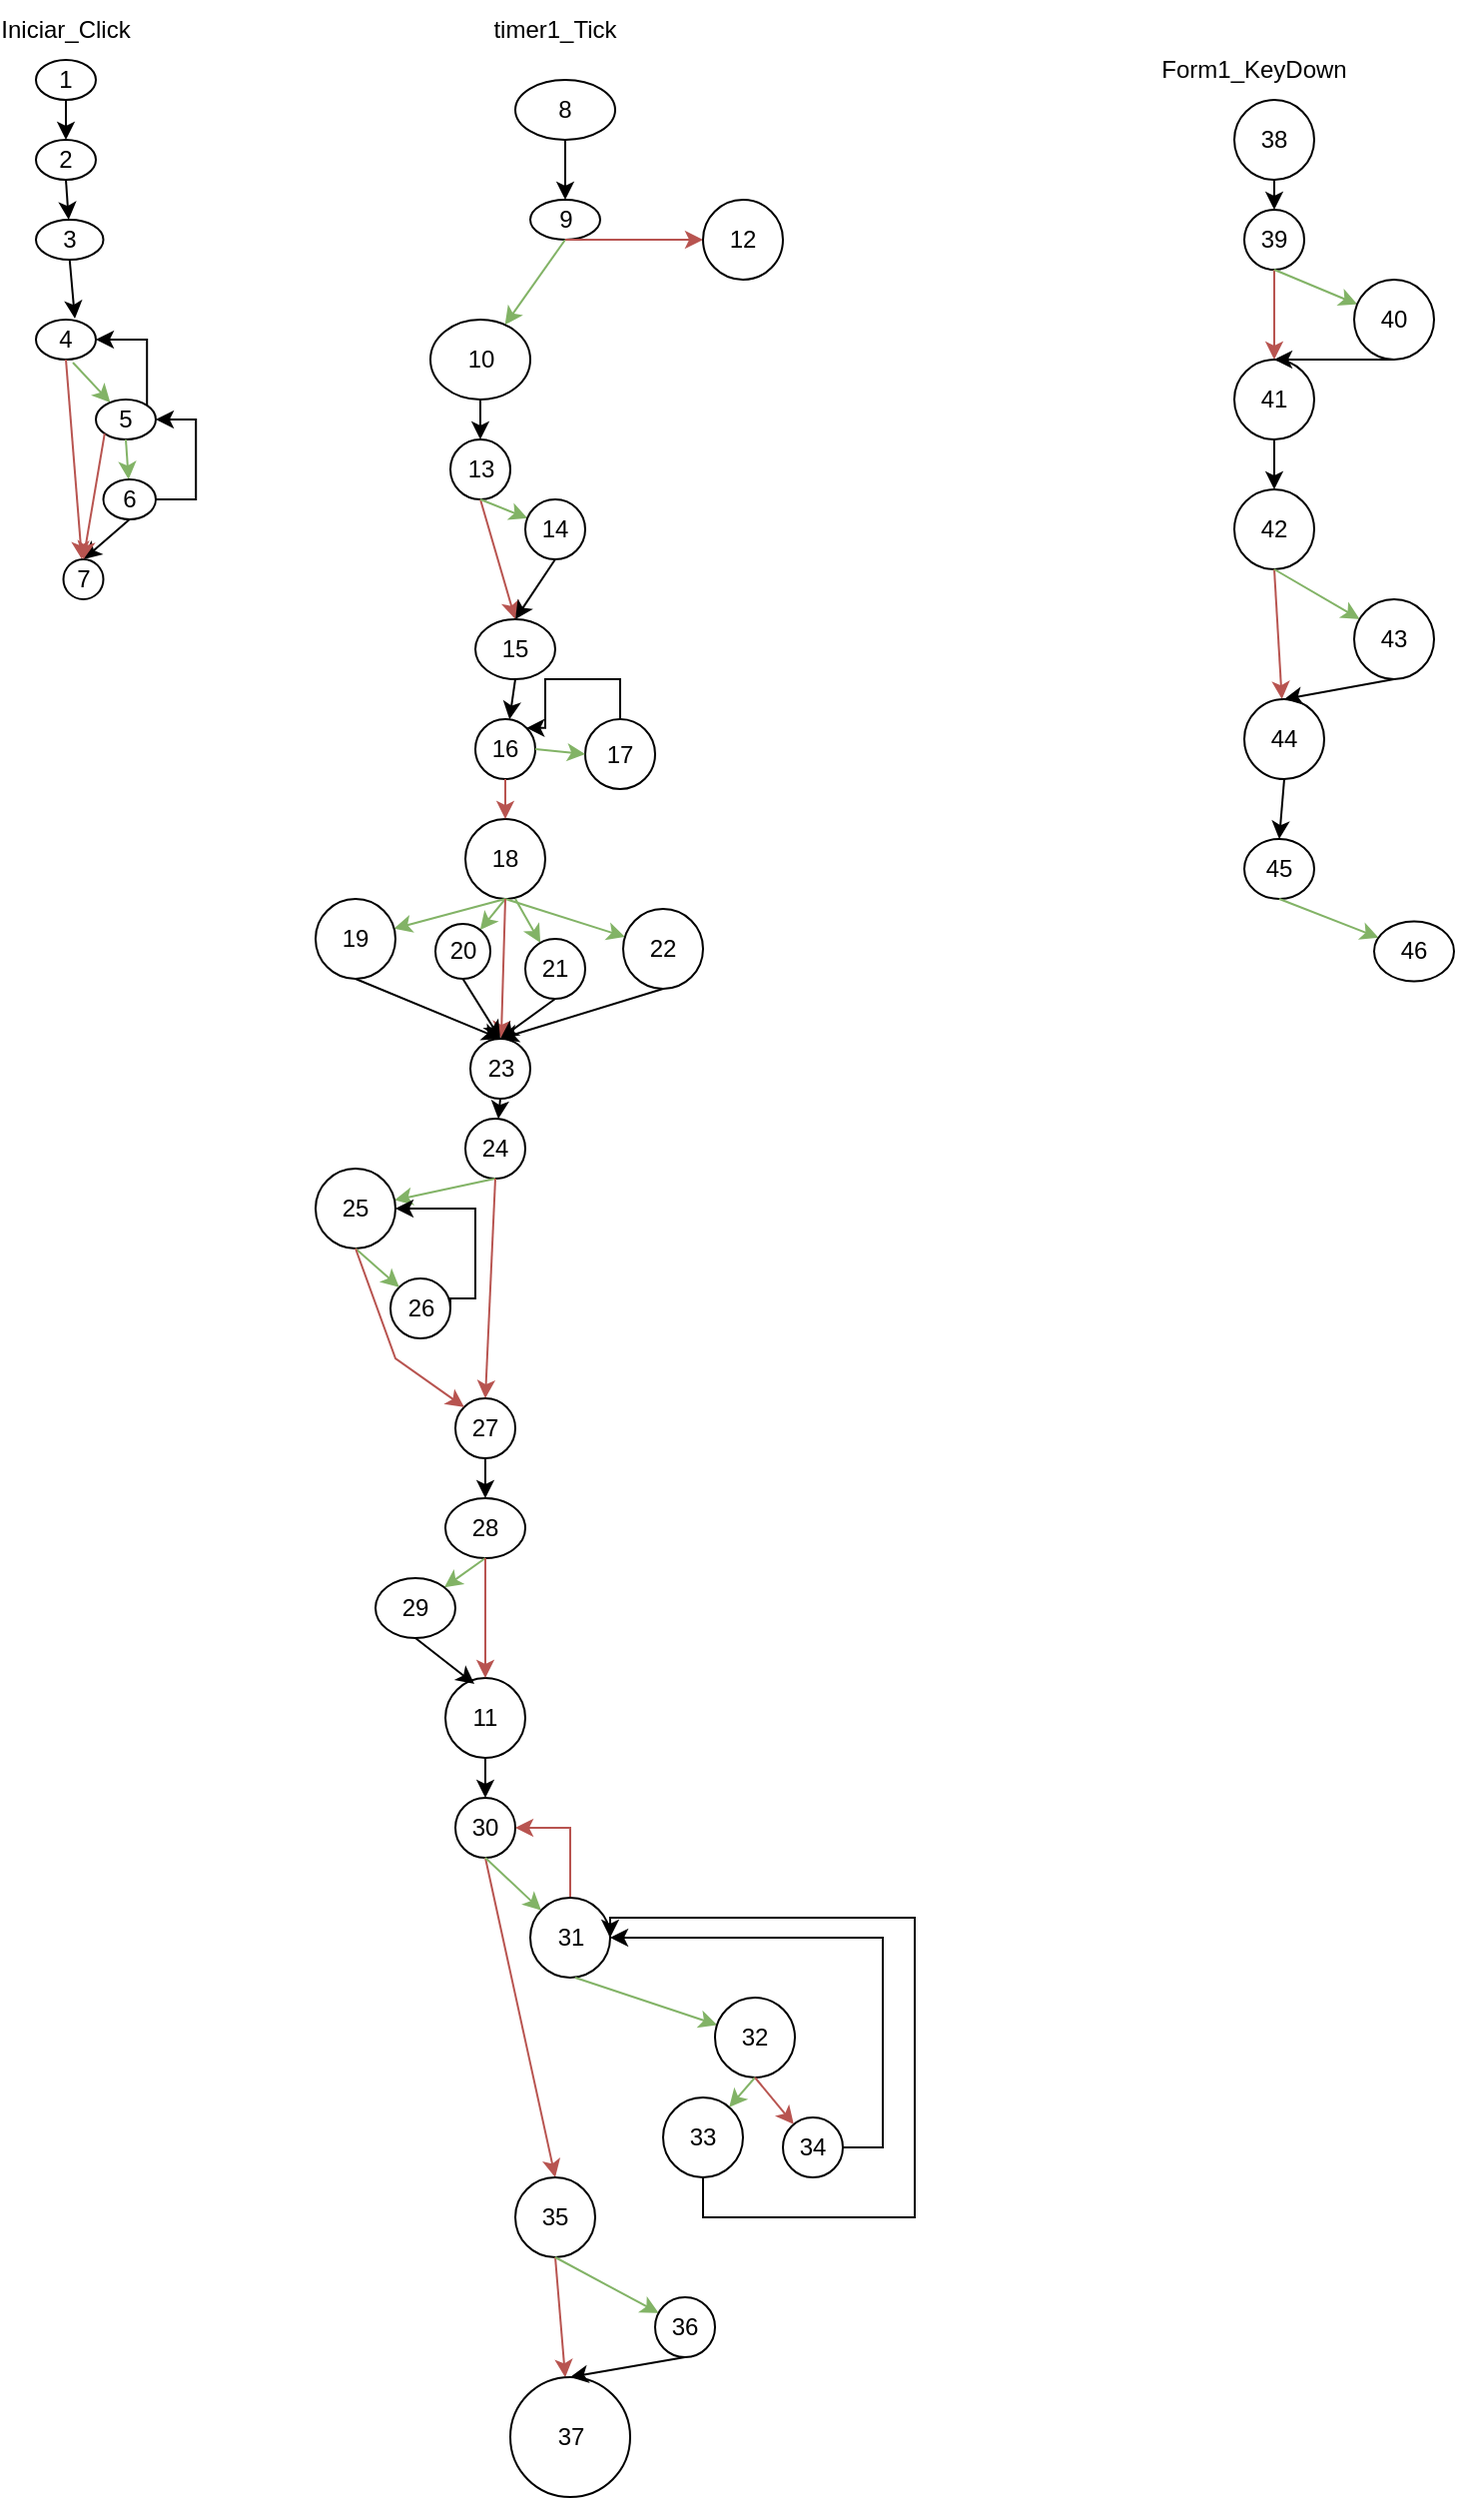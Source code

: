 <mxfile version="20.8.5" type="github">
  <diagram id="sOeS8DgzQ2jSGFCMxUWe" name="Página-1">
    <mxGraphModel dx="1387" dy="756" grid="1" gridSize="10" guides="1" tooltips="1" connect="1" arrows="1" fold="1" page="1" pageScale="1" pageWidth="827" pageHeight="1169" math="0" shadow="0">
      <root>
        <mxCell id="0" />
        <mxCell id="1" parent="0" />
        <mxCell id="T_DszcgmYU0aFU_YQR63-1" value="1" style="ellipse;whiteSpace=wrap;html=1;" vertex="1" parent="1">
          <mxGeometry x="60" y="30" width="30" height="20" as="geometry" />
        </mxCell>
        <mxCell id="T_DszcgmYU0aFU_YQR63-2" value="" style="endArrow=classic;html=1;rounded=0;exitX=0.5;exitY=1;exitDx=0;exitDy=0;" edge="1" parent="1" source="T_DszcgmYU0aFU_YQR63-1" target="T_DszcgmYU0aFU_YQR63-3">
          <mxGeometry width="50" height="50" relative="1" as="geometry">
            <mxPoint x="100" y="420" as="sourcePoint" />
            <mxPoint x="110" y="170" as="targetPoint" />
          </mxGeometry>
        </mxCell>
        <mxCell id="T_DszcgmYU0aFU_YQR63-3" value="2" style="ellipse;whiteSpace=wrap;html=1;" vertex="1" parent="1">
          <mxGeometry x="60" y="70" width="30" height="20" as="geometry" />
        </mxCell>
        <mxCell id="T_DszcgmYU0aFU_YQR63-4" value="" style="endArrow=classic;html=1;rounded=0;exitX=0.5;exitY=1;exitDx=0;exitDy=0;" edge="1" parent="1" source="T_DszcgmYU0aFU_YQR63-3" target="T_DszcgmYU0aFU_YQR63-5">
          <mxGeometry width="50" height="50" relative="1" as="geometry">
            <mxPoint x="100" y="420" as="sourcePoint" />
            <mxPoint x="110" y="260" as="targetPoint" />
          </mxGeometry>
        </mxCell>
        <mxCell id="T_DszcgmYU0aFU_YQR63-5" value="3" style="ellipse;whiteSpace=wrap;html=1;" vertex="1" parent="1">
          <mxGeometry x="60" y="110" width="33.75" height="20" as="geometry" />
        </mxCell>
        <mxCell id="T_DszcgmYU0aFU_YQR63-6" value="" style="endArrow=classic;html=1;rounded=0;exitX=0.5;exitY=1;exitDx=0;exitDy=0;entryX=0.65;entryY=-0.025;entryDx=0;entryDy=0;entryPerimeter=0;" edge="1" parent="1" source="T_DszcgmYU0aFU_YQR63-5" target="T_DszcgmYU0aFU_YQR63-9">
          <mxGeometry width="50" height="50" relative="1" as="geometry">
            <mxPoint x="100" y="420" as="sourcePoint" />
            <mxPoint x="85.166" y="260.09" as="targetPoint" />
          </mxGeometry>
        </mxCell>
        <mxCell id="T_DszcgmYU0aFU_YQR63-9" value="4" style="ellipse;whiteSpace=wrap;html=1;" vertex="1" parent="1">
          <mxGeometry x="60" y="160" width="30" height="20" as="geometry" />
        </mxCell>
        <mxCell id="T_DszcgmYU0aFU_YQR63-10" value="" style="endArrow=classic;html=1;rounded=0;exitX=0.5;exitY=1;exitDx=0;exitDy=0;fillColor=#f8cecc;strokeColor=#b85450;" edge="1" parent="1" source="T_DszcgmYU0aFU_YQR63-9" target="T_DszcgmYU0aFU_YQR63-17">
          <mxGeometry width="50" height="50" relative="1" as="geometry">
            <mxPoint x="100" y="310" as="sourcePoint" />
            <mxPoint x="60" y="350" as="targetPoint" />
          </mxGeometry>
        </mxCell>
        <mxCell id="T_DszcgmYU0aFU_YQR63-11" value="" style="endArrow=classic;html=1;rounded=0;exitX=0.617;exitY=1.075;exitDx=0;exitDy=0;exitPerimeter=0;fillColor=#d5e8d4;strokeColor=#82b366;" edge="1" parent="1" source="T_DszcgmYU0aFU_YQR63-9" target="T_DszcgmYU0aFU_YQR63-12">
          <mxGeometry width="50" height="50" relative="1" as="geometry">
            <mxPoint x="100" y="310" as="sourcePoint" />
            <mxPoint x="110" y="270" as="targetPoint" />
          </mxGeometry>
        </mxCell>
        <mxCell id="T_DszcgmYU0aFU_YQR63-14" style="edgeStyle=orthogonalEdgeStyle;rounded=0;orthogonalLoop=1;jettySize=auto;html=1;exitX=1;exitY=0;exitDx=0;exitDy=0;entryX=1;entryY=0.5;entryDx=0;entryDy=0;" edge="1" parent="1" source="T_DszcgmYU0aFU_YQR63-12" target="T_DszcgmYU0aFU_YQR63-9">
          <mxGeometry relative="1" as="geometry" />
        </mxCell>
        <mxCell id="T_DszcgmYU0aFU_YQR63-12" value="5" style="ellipse;whiteSpace=wrap;html=1;" vertex="1" parent="1">
          <mxGeometry x="90" y="200" width="30" height="20" as="geometry" />
        </mxCell>
        <mxCell id="T_DszcgmYU0aFU_YQR63-15" value="" style="endArrow=classic;html=1;rounded=0;exitX=0.5;exitY=1;exitDx=0;exitDy=0;fillColor=#d5e8d4;strokeColor=#82b366;" edge="1" parent="1" source="T_DszcgmYU0aFU_YQR63-12" target="T_DszcgmYU0aFU_YQR63-16">
          <mxGeometry width="50" height="50" relative="1" as="geometry">
            <mxPoint x="100" y="310" as="sourcePoint" />
            <mxPoint x="115" y="320" as="targetPoint" />
          </mxGeometry>
        </mxCell>
        <mxCell id="T_DszcgmYU0aFU_YQR63-19" style="edgeStyle=orthogonalEdgeStyle;rounded=0;orthogonalLoop=1;jettySize=auto;html=1;exitX=1;exitY=0.5;exitDx=0;exitDy=0;entryX=1;entryY=0.5;entryDx=0;entryDy=0;" edge="1" parent="1" source="T_DszcgmYU0aFU_YQR63-16" target="T_DszcgmYU0aFU_YQR63-12">
          <mxGeometry relative="1" as="geometry" />
        </mxCell>
        <mxCell id="T_DszcgmYU0aFU_YQR63-16" value="6" style="ellipse;whiteSpace=wrap;html=1;" vertex="1" parent="1">
          <mxGeometry x="93.75" y="240" width="26.25" height="20" as="geometry" />
        </mxCell>
        <mxCell id="T_DszcgmYU0aFU_YQR63-17" value="7" style="ellipse;whiteSpace=wrap;html=1;" vertex="1" parent="1">
          <mxGeometry x="73.75" y="280" width="20" height="20" as="geometry" />
        </mxCell>
        <mxCell id="T_DszcgmYU0aFU_YQR63-18" value="" style="endArrow=classic;html=1;rounded=0;exitX=0.5;exitY=1;exitDx=0;exitDy=0;entryX=0.5;entryY=0;entryDx=0;entryDy=0;" edge="1" parent="1" source="T_DszcgmYU0aFU_YQR63-16" target="T_DszcgmYU0aFU_YQR63-17">
          <mxGeometry width="50" height="50" relative="1" as="geometry">
            <mxPoint x="100" y="310" as="sourcePoint" />
            <mxPoint x="150" y="260" as="targetPoint" />
          </mxGeometry>
        </mxCell>
        <mxCell id="T_DszcgmYU0aFU_YQR63-20" value="" style="endArrow=classic;html=1;rounded=0;exitX=0;exitY=1;exitDx=0;exitDy=0;entryX=0.5;entryY=0;entryDx=0;entryDy=0;fillColor=#f8cecc;strokeColor=#b85450;" edge="1" parent="1" source="T_DszcgmYU0aFU_YQR63-12" target="T_DszcgmYU0aFU_YQR63-17">
          <mxGeometry width="50" height="50" relative="1" as="geometry">
            <mxPoint x="100" y="310" as="sourcePoint" />
            <mxPoint x="150" y="260" as="targetPoint" />
          </mxGeometry>
        </mxCell>
        <mxCell id="T_DszcgmYU0aFU_YQR63-21" value="8" style="ellipse;whiteSpace=wrap;html=1;" vertex="1" parent="1">
          <mxGeometry x="300" y="40" width="50" height="30" as="geometry" />
        </mxCell>
        <mxCell id="T_DszcgmYU0aFU_YQR63-23" value="" style="endArrow=classic;html=1;rounded=0;exitX=0.5;exitY=1;exitDx=0;exitDy=0;" edge="1" parent="1" source="T_DszcgmYU0aFU_YQR63-21" target="T_DszcgmYU0aFU_YQR63-24">
          <mxGeometry width="50" height="50" relative="1" as="geometry">
            <mxPoint x="390" y="300" as="sourcePoint" />
            <mxPoint x="325" y="120" as="targetPoint" />
          </mxGeometry>
        </mxCell>
        <mxCell id="T_DszcgmYU0aFU_YQR63-24" value="9" style="ellipse;whiteSpace=wrap;html=1;" vertex="1" parent="1">
          <mxGeometry x="307.5" y="100" width="35" height="20" as="geometry" />
        </mxCell>
        <mxCell id="T_DszcgmYU0aFU_YQR63-25" value="" style="endArrow=classic;html=1;rounded=0;exitX=0.5;exitY=1;exitDx=0;exitDy=0;fillColor=#d5e8d4;strokeColor=#82b366;" edge="1" parent="1" source="T_DszcgmYU0aFU_YQR63-24" target="T_DszcgmYU0aFU_YQR63-26">
          <mxGeometry width="50" height="50" relative="1" as="geometry">
            <mxPoint x="390" y="300" as="sourcePoint" />
            <mxPoint x="290" y="140" as="targetPoint" />
          </mxGeometry>
        </mxCell>
        <mxCell id="T_DszcgmYU0aFU_YQR63-26" value="10" style="ellipse;whiteSpace=wrap;html=1;" vertex="1" parent="1">
          <mxGeometry x="257.5" y="160" width="50" height="40" as="geometry" />
        </mxCell>
        <mxCell id="T_DszcgmYU0aFU_YQR63-28" value="" style="endArrow=classic;html=1;rounded=0;exitX=0.5;exitY=1;exitDx=0;exitDy=0;fillColor=#f8cecc;strokeColor=#b85450;" edge="1" parent="1" source="T_DszcgmYU0aFU_YQR63-24" target="T_DszcgmYU0aFU_YQR63-29">
          <mxGeometry width="50" height="50" relative="1" as="geometry">
            <mxPoint x="320" y="120" as="sourcePoint" />
            <mxPoint x="350" y="150" as="targetPoint" />
          </mxGeometry>
        </mxCell>
        <mxCell id="T_DszcgmYU0aFU_YQR63-29" value="12" style="ellipse;whiteSpace=wrap;html=1;" vertex="1" parent="1">
          <mxGeometry x="394" y="100" width="40" height="40" as="geometry" />
        </mxCell>
        <mxCell id="T_DszcgmYU0aFU_YQR63-31" value="11" style="ellipse;whiteSpace=wrap;html=1;" vertex="1" parent="1">
          <mxGeometry x="265" y="840" width="40" height="40" as="geometry" />
        </mxCell>
        <mxCell id="T_DszcgmYU0aFU_YQR63-32" value="Iniciar_Click" style="text;html=1;strokeColor=none;fillColor=none;align=center;verticalAlign=middle;whiteSpace=wrap;rounded=0;" vertex="1" parent="1">
          <mxGeometry x="45" width="60" height="30" as="geometry" />
        </mxCell>
        <mxCell id="T_DszcgmYU0aFU_YQR63-33" value="timer1_Tick" style="text;html=1;strokeColor=none;fillColor=none;align=center;verticalAlign=middle;whiteSpace=wrap;rounded=0;" vertex="1" parent="1">
          <mxGeometry x="290" width="60" height="30" as="geometry" />
        </mxCell>
        <mxCell id="T_DszcgmYU0aFU_YQR63-34" value="Form1_KeyDown" style="text;html=1;strokeColor=none;fillColor=none;align=center;verticalAlign=middle;whiteSpace=wrap;rounded=0;" vertex="1" parent="1">
          <mxGeometry x="640" y="20" width="60" height="30" as="geometry" />
        </mxCell>
        <mxCell id="T_DszcgmYU0aFU_YQR63-35" value="" style="endArrow=classic;html=1;rounded=0;exitX=0.5;exitY=1;exitDx=0;exitDy=0;" edge="1" parent="1" source="T_DszcgmYU0aFU_YQR63-26" target="T_DszcgmYU0aFU_YQR63-36">
          <mxGeometry width="50" height="50" relative="1" as="geometry">
            <mxPoint x="390" y="300" as="sourcePoint" />
            <mxPoint x="283" y="240" as="targetPoint" />
          </mxGeometry>
        </mxCell>
        <mxCell id="T_DszcgmYU0aFU_YQR63-36" value="13" style="ellipse;whiteSpace=wrap;html=1;aspect=fixed;" vertex="1" parent="1">
          <mxGeometry x="267.5" y="220" width="30" height="30" as="geometry" />
        </mxCell>
        <mxCell id="T_DszcgmYU0aFU_YQR63-37" value="" style="endArrow=classic;html=1;rounded=0;exitX=0.5;exitY=1;exitDx=0;exitDy=0;entryX=0.5;entryY=0;entryDx=0;entryDy=0;fillColor=#f8cecc;strokeColor=#b85450;" edge="1" parent="1" source="T_DszcgmYU0aFU_YQR63-36" target="T_DszcgmYU0aFU_YQR63-40">
          <mxGeometry width="50" height="50" relative="1" as="geometry">
            <mxPoint x="390" y="300" as="sourcePoint" />
            <mxPoint x="283" y="300" as="targetPoint" />
          </mxGeometry>
        </mxCell>
        <mxCell id="T_DszcgmYU0aFU_YQR63-38" value="" style="endArrow=classic;html=1;rounded=0;exitX=0.5;exitY=1;exitDx=0;exitDy=0;fillColor=#d5e8d4;strokeColor=#82b366;" edge="1" parent="1" source="T_DszcgmYU0aFU_YQR63-36" target="T_DszcgmYU0aFU_YQR63-39">
          <mxGeometry width="50" height="50" relative="1" as="geometry">
            <mxPoint x="390" y="300" as="sourcePoint" />
            <mxPoint x="320" y="270" as="targetPoint" />
          </mxGeometry>
        </mxCell>
        <mxCell id="T_DszcgmYU0aFU_YQR63-39" value="14" style="ellipse;whiteSpace=wrap;html=1;aspect=fixed;" vertex="1" parent="1">
          <mxGeometry x="305" y="250" width="30" height="30" as="geometry" />
        </mxCell>
        <mxCell id="T_DszcgmYU0aFU_YQR63-40" value="15&lt;br&gt;" style="ellipse;whiteSpace=wrap;html=1;" vertex="1" parent="1">
          <mxGeometry x="280" y="310" width="40" height="30" as="geometry" />
        </mxCell>
        <mxCell id="T_DszcgmYU0aFU_YQR63-41" value="" style="endArrow=classic;html=1;rounded=0;exitX=0.5;exitY=1;exitDx=0;exitDy=0;entryX=0.5;entryY=0;entryDx=0;entryDy=0;" edge="1" parent="1" source="T_DszcgmYU0aFU_YQR63-39" target="T_DszcgmYU0aFU_YQR63-40">
          <mxGeometry width="50" height="50" relative="1" as="geometry">
            <mxPoint x="390" y="290" as="sourcePoint" />
            <mxPoint x="440" y="240" as="targetPoint" />
          </mxGeometry>
        </mxCell>
        <mxCell id="T_DszcgmYU0aFU_YQR63-42" value="" style="endArrow=classic;html=1;rounded=0;exitX=0.5;exitY=1;exitDx=0;exitDy=0;" edge="1" parent="1" source="T_DszcgmYU0aFU_YQR63-40" target="T_DszcgmYU0aFU_YQR63-43">
          <mxGeometry width="50" height="50" relative="1" as="geometry">
            <mxPoint x="390" y="290" as="sourcePoint" />
            <mxPoint x="300" y="360" as="targetPoint" />
          </mxGeometry>
        </mxCell>
        <mxCell id="T_DszcgmYU0aFU_YQR63-43" value="16" style="ellipse;whiteSpace=wrap;html=1;aspect=fixed;" vertex="1" parent="1">
          <mxGeometry x="280" y="360" width="30" height="30" as="geometry" />
        </mxCell>
        <mxCell id="T_DszcgmYU0aFU_YQR63-46" style="edgeStyle=orthogonalEdgeStyle;rounded=0;orthogonalLoop=1;jettySize=auto;html=1;exitX=0.5;exitY=0;exitDx=0;exitDy=0;entryX=1;entryY=0;entryDx=0;entryDy=0;" edge="1" parent="1" source="T_DszcgmYU0aFU_YQR63-44" target="T_DszcgmYU0aFU_YQR63-43">
          <mxGeometry relative="1" as="geometry" />
        </mxCell>
        <mxCell id="T_DszcgmYU0aFU_YQR63-44" value="17&lt;br&gt;" style="ellipse;whiteSpace=wrap;html=1;aspect=fixed;" vertex="1" parent="1">
          <mxGeometry x="335" y="360" width="35" height="35" as="geometry" />
        </mxCell>
        <mxCell id="T_DszcgmYU0aFU_YQR63-45" value="" style="endArrow=classic;html=1;rounded=0;exitX=1;exitY=0.5;exitDx=0;exitDy=0;entryX=0;entryY=0.5;entryDx=0;entryDy=0;fillColor=#d5e8d4;strokeColor=#82b366;" edge="1" parent="1" source="T_DszcgmYU0aFU_YQR63-43" target="T_DszcgmYU0aFU_YQR63-44">
          <mxGeometry width="50" height="50" relative="1" as="geometry">
            <mxPoint x="390" y="280" as="sourcePoint" />
            <mxPoint x="440" y="230" as="targetPoint" />
          </mxGeometry>
        </mxCell>
        <mxCell id="T_DszcgmYU0aFU_YQR63-47" value="18&lt;br&gt;" style="ellipse;whiteSpace=wrap;html=1;aspect=fixed;" vertex="1" parent="1">
          <mxGeometry x="275" y="410" width="40" height="40" as="geometry" />
        </mxCell>
        <mxCell id="T_DszcgmYU0aFU_YQR63-48" value="" style="endArrow=classic;html=1;rounded=0;exitX=0.5;exitY=1;exitDx=0;exitDy=0;entryX=0.5;entryY=0;entryDx=0;entryDy=0;fillColor=#f8cecc;strokeColor=#b85450;" edge="1" parent="1" source="T_DszcgmYU0aFU_YQR63-43" target="T_DszcgmYU0aFU_YQR63-47">
          <mxGeometry width="50" height="50" relative="1" as="geometry">
            <mxPoint x="390" y="280" as="sourcePoint" />
            <mxPoint x="440" y="230" as="targetPoint" />
          </mxGeometry>
        </mxCell>
        <mxCell id="T_DszcgmYU0aFU_YQR63-49" value="" style="endArrow=classic;html=1;rounded=0;exitX=0.5;exitY=1;exitDx=0;exitDy=0;fillColor=#d5e8d4;strokeColor=#82b366;" edge="1" parent="1" source="T_DszcgmYU0aFU_YQR63-47" target="T_DszcgmYU0aFU_YQR63-50">
          <mxGeometry width="50" height="50" relative="1" as="geometry">
            <mxPoint x="390" y="390" as="sourcePoint" />
            <mxPoint x="240" y="470" as="targetPoint" />
          </mxGeometry>
        </mxCell>
        <mxCell id="T_DszcgmYU0aFU_YQR63-50" value="19" style="ellipse;whiteSpace=wrap;html=1;aspect=fixed;" vertex="1" parent="1">
          <mxGeometry x="200" y="450" width="40" height="40" as="geometry" />
        </mxCell>
        <mxCell id="T_DszcgmYU0aFU_YQR63-51" value="" style="endArrow=classic;html=1;rounded=0;exitX=0.5;exitY=1;exitDx=0;exitDy=0;fillColor=#d5e8d4;strokeColor=#82b366;" edge="1" parent="1" source="T_DszcgmYU0aFU_YQR63-47" target="T_DszcgmYU0aFU_YQR63-52">
          <mxGeometry width="50" height="50" relative="1" as="geometry">
            <mxPoint x="390" y="390" as="sourcePoint" />
            <mxPoint x="290" y="470" as="targetPoint" />
          </mxGeometry>
        </mxCell>
        <mxCell id="T_DszcgmYU0aFU_YQR63-52" value="20" style="ellipse;whiteSpace=wrap;html=1;aspect=fixed;" vertex="1" parent="1">
          <mxGeometry x="260" y="462.5" width="27.5" height="27.5" as="geometry" />
        </mxCell>
        <mxCell id="T_DszcgmYU0aFU_YQR63-53" value="" style="endArrow=classic;html=1;rounded=0;fillColor=#d5e8d4;strokeColor=#82b366;" edge="1" parent="1" target="T_DszcgmYU0aFU_YQR63-54">
          <mxGeometry width="50" height="50" relative="1" as="geometry">
            <mxPoint x="300" y="450" as="sourcePoint" />
            <mxPoint x="340" y="470" as="targetPoint" />
          </mxGeometry>
        </mxCell>
        <mxCell id="T_DszcgmYU0aFU_YQR63-54" value="21" style="ellipse;whiteSpace=wrap;html=1;aspect=fixed;" vertex="1" parent="1">
          <mxGeometry x="305" y="470" width="30" height="30" as="geometry" />
        </mxCell>
        <mxCell id="T_DszcgmYU0aFU_YQR63-55" value="" style="endArrow=classic;html=1;rounded=0;exitX=0.5;exitY=1;exitDx=0;exitDy=0;fillColor=#d5e8d4;strokeColor=#82b366;" edge="1" parent="1" source="T_DszcgmYU0aFU_YQR63-47" target="T_DszcgmYU0aFU_YQR63-56">
          <mxGeometry width="50" height="50" relative="1" as="geometry">
            <mxPoint x="390" y="390" as="sourcePoint" />
            <mxPoint x="390" y="460" as="targetPoint" />
          </mxGeometry>
        </mxCell>
        <mxCell id="T_DszcgmYU0aFU_YQR63-56" value="22" style="ellipse;whiteSpace=wrap;html=1;aspect=fixed;" vertex="1" parent="1">
          <mxGeometry x="354" y="455" width="40" height="40" as="geometry" />
        </mxCell>
        <mxCell id="T_DszcgmYU0aFU_YQR63-57" value="" style="endArrow=classic;html=1;rounded=0;exitX=0.5;exitY=1;exitDx=0;exitDy=0;fillColor=#f8cecc;strokeColor=#b85450;" edge="1" parent="1" source="T_DszcgmYU0aFU_YQR63-47" target="T_DszcgmYU0aFU_YQR63-58">
          <mxGeometry width="50" height="50" relative="1" as="geometry">
            <mxPoint x="390" y="390" as="sourcePoint" />
            <mxPoint x="295" y="540" as="targetPoint" />
          </mxGeometry>
        </mxCell>
        <mxCell id="T_DszcgmYU0aFU_YQR63-58" value="23" style="ellipse;whiteSpace=wrap;html=1;aspect=fixed;" vertex="1" parent="1">
          <mxGeometry x="277.5" y="520" width="30" height="30" as="geometry" />
        </mxCell>
        <mxCell id="T_DszcgmYU0aFU_YQR63-59" value="" style="endArrow=classic;html=1;rounded=0;exitX=0.5;exitY=1;exitDx=0;exitDy=0;entryX=0.5;entryY=0;entryDx=0;entryDy=0;" edge="1" parent="1" source="T_DszcgmYU0aFU_YQR63-50" target="T_DszcgmYU0aFU_YQR63-58">
          <mxGeometry width="50" height="50" relative="1" as="geometry">
            <mxPoint x="390" y="390" as="sourcePoint" />
            <mxPoint x="440" y="340" as="targetPoint" />
          </mxGeometry>
        </mxCell>
        <mxCell id="T_DszcgmYU0aFU_YQR63-60" value="" style="endArrow=classic;html=1;rounded=0;exitX=0.5;exitY=1;exitDx=0;exitDy=0;entryX=0.5;entryY=0;entryDx=0;entryDy=0;" edge="1" parent="1" source="T_DszcgmYU0aFU_YQR63-52" target="T_DszcgmYU0aFU_YQR63-58">
          <mxGeometry width="50" height="50" relative="1" as="geometry">
            <mxPoint x="390" y="390" as="sourcePoint" />
            <mxPoint x="440" y="340" as="targetPoint" />
          </mxGeometry>
        </mxCell>
        <mxCell id="T_DszcgmYU0aFU_YQR63-61" value="" style="endArrow=classic;html=1;rounded=0;exitX=0.5;exitY=1;exitDx=0;exitDy=0;entryX=0.5;entryY=0;entryDx=0;entryDy=0;" edge="1" parent="1" source="T_DszcgmYU0aFU_YQR63-54" target="T_DszcgmYU0aFU_YQR63-58">
          <mxGeometry width="50" height="50" relative="1" as="geometry">
            <mxPoint x="390" y="390" as="sourcePoint" />
            <mxPoint x="440" y="340" as="targetPoint" />
          </mxGeometry>
        </mxCell>
        <mxCell id="T_DszcgmYU0aFU_YQR63-62" value="" style="endArrow=classic;html=1;rounded=0;exitX=0.5;exitY=1;exitDx=0;exitDy=0;entryX=0.5;entryY=0;entryDx=0;entryDy=0;" edge="1" parent="1" source="T_DszcgmYU0aFU_YQR63-56" target="T_DszcgmYU0aFU_YQR63-58">
          <mxGeometry width="50" height="50" relative="1" as="geometry">
            <mxPoint x="390" y="390" as="sourcePoint" />
            <mxPoint x="440" y="340" as="targetPoint" />
          </mxGeometry>
        </mxCell>
        <mxCell id="T_DszcgmYU0aFU_YQR63-63" value="" style="endArrow=classic;html=1;rounded=0;exitX=0.5;exitY=1;exitDx=0;exitDy=0;" edge="1" parent="1" source="T_DszcgmYU0aFU_YQR63-58" target="T_DszcgmYU0aFU_YQR63-64">
          <mxGeometry width="50" height="50" relative="1" as="geometry">
            <mxPoint x="390" y="390" as="sourcePoint" />
            <mxPoint x="293" y="570" as="targetPoint" />
          </mxGeometry>
        </mxCell>
        <mxCell id="T_DszcgmYU0aFU_YQR63-64" value="24" style="ellipse;whiteSpace=wrap;html=1;aspect=fixed;" vertex="1" parent="1">
          <mxGeometry x="275" y="560" width="30" height="30" as="geometry" />
        </mxCell>
        <mxCell id="T_DszcgmYU0aFU_YQR63-65" value="" style="endArrow=classic;html=1;rounded=0;exitX=0.5;exitY=1;exitDx=0;exitDy=0;fillColor=#d5e8d4;strokeColor=#82b366;" edge="1" parent="1" source="T_DszcgmYU0aFU_YQR63-64" target="T_DszcgmYU0aFU_YQR63-67">
          <mxGeometry width="50" height="50" relative="1" as="geometry">
            <mxPoint x="390" y="390" as="sourcePoint" />
            <mxPoint x="240" y="600" as="targetPoint" />
          </mxGeometry>
        </mxCell>
        <mxCell id="T_DszcgmYU0aFU_YQR63-66" value="" style="endArrow=classic;html=1;rounded=0;exitX=0.5;exitY=1;exitDx=0;exitDy=0;entryX=0.5;entryY=0;entryDx=0;entryDy=0;fillColor=#f8cecc;strokeColor=#b85450;" edge="1" parent="1" source="T_DszcgmYU0aFU_YQR63-64" target="T_DszcgmYU0aFU_YQR63-71">
          <mxGeometry width="50" height="50" relative="1" as="geometry">
            <mxPoint x="390" y="390" as="sourcePoint" />
            <mxPoint x="310" y="680" as="targetPoint" />
          </mxGeometry>
        </mxCell>
        <mxCell id="T_DszcgmYU0aFU_YQR63-67" value="25" style="ellipse;whiteSpace=wrap;html=1;aspect=fixed;" vertex="1" parent="1">
          <mxGeometry x="200" y="585" width="40" height="40" as="geometry" />
        </mxCell>
        <mxCell id="T_DszcgmYU0aFU_YQR63-70" style="edgeStyle=orthogonalEdgeStyle;rounded=0;orthogonalLoop=1;jettySize=auto;html=1;exitX=1;exitY=0.5;exitDx=0;exitDy=0;entryX=1;entryY=0.5;entryDx=0;entryDy=0;" edge="1" parent="1" source="T_DszcgmYU0aFU_YQR63-68" target="T_DszcgmYU0aFU_YQR63-67">
          <mxGeometry relative="1" as="geometry">
            <Array as="points">
              <mxPoint x="268" y="650" />
              <mxPoint x="280" y="650" />
              <mxPoint x="280" y="605" />
            </Array>
          </mxGeometry>
        </mxCell>
        <mxCell id="T_DszcgmYU0aFU_YQR63-68" value="26" style="ellipse;whiteSpace=wrap;html=1;aspect=fixed;" vertex="1" parent="1">
          <mxGeometry x="237.5" y="640" width="30" height="30" as="geometry" />
        </mxCell>
        <mxCell id="T_DszcgmYU0aFU_YQR63-69" value="" style="endArrow=classic;html=1;rounded=0;exitX=0.5;exitY=1;exitDx=0;exitDy=0;entryX=0;entryY=0;entryDx=0;entryDy=0;fillColor=#d5e8d4;strokeColor=#82b366;" edge="1" parent="1" source="T_DszcgmYU0aFU_YQR63-67" target="T_DszcgmYU0aFU_YQR63-68">
          <mxGeometry width="50" height="50" relative="1" as="geometry">
            <mxPoint x="390" y="390" as="sourcePoint" />
            <mxPoint x="440" y="340" as="targetPoint" />
          </mxGeometry>
        </mxCell>
        <mxCell id="T_DszcgmYU0aFU_YQR63-71" value="27&lt;br&gt;" style="ellipse;whiteSpace=wrap;html=1;aspect=fixed;" vertex="1" parent="1">
          <mxGeometry x="270" y="700" width="30" height="30" as="geometry" />
        </mxCell>
        <mxCell id="T_DszcgmYU0aFU_YQR63-73" value="" style="endArrow=classic;html=1;rounded=0;exitX=0.5;exitY=1;exitDx=0;exitDy=0;entryX=0;entryY=0;entryDx=0;entryDy=0;fillColor=#f8cecc;strokeColor=#b85450;" edge="1" parent="1" source="T_DszcgmYU0aFU_YQR63-67" target="T_DszcgmYU0aFU_YQR63-71">
          <mxGeometry width="50" height="50" relative="1" as="geometry">
            <mxPoint x="390" y="740" as="sourcePoint" />
            <mxPoint x="270" y="730" as="targetPoint" />
            <Array as="points">
              <mxPoint x="240" y="680" />
            </Array>
          </mxGeometry>
        </mxCell>
        <mxCell id="T_DszcgmYU0aFU_YQR63-74" value="28" style="ellipse;whiteSpace=wrap;html=1;" vertex="1" parent="1">
          <mxGeometry x="265" y="750" width="40" height="30" as="geometry" />
        </mxCell>
        <mxCell id="T_DszcgmYU0aFU_YQR63-75" value="" style="endArrow=classic;html=1;rounded=0;exitX=0.5;exitY=1;exitDx=0;exitDy=0;entryX=0.5;entryY=0;entryDx=0;entryDy=0;" edge="1" parent="1" source="T_DszcgmYU0aFU_YQR63-71" target="T_DszcgmYU0aFU_YQR63-74">
          <mxGeometry width="50" height="50" relative="1" as="geometry">
            <mxPoint x="20" y="620" as="sourcePoint" />
            <mxPoint x="70" y="570" as="targetPoint" />
          </mxGeometry>
        </mxCell>
        <mxCell id="T_DszcgmYU0aFU_YQR63-76" value="" style="endArrow=classic;html=1;rounded=0;exitX=0.5;exitY=1;exitDx=0;exitDy=0;fillColor=#d5e8d4;strokeColor=#82b366;" edge="1" parent="1" source="T_DszcgmYU0aFU_YQR63-74" target="T_DszcgmYU0aFU_YQR63-77">
          <mxGeometry width="50" height="50" relative="1" as="geometry">
            <mxPoint x="20" y="620" as="sourcePoint" />
            <mxPoint x="260" y="800" as="targetPoint" />
          </mxGeometry>
        </mxCell>
        <mxCell id="T_DszcgmYU0aFU_YQR63-77" value="29" style="ellipse;whiteSpace=wrap;html=1;" vertex="1" parent="1">
          <mxGeometry x="230" y="790" width="40" height="30" as="geometry" />
        </mxCell>
        <mxCell id="T_DszcgmYU0aFU_YQR63-78" value="" style="endArrow=classic;html=1;rounded=0;exitX=0.5;exitY=1;exitDx=0;exitDy=0;entryX=0.5;entryY=0;entryDx=0;entryDy=0;fillColor=#f8cecc;strokeColor=#b85450;" edge="1" parent="1" source="T_DszcgmYU0aFU_YQR63-74" target="T_DszcgmYU0aFU_YQR63-31">
          <mxGeometry width="50" height="50" relative="1" as="geometry">
            <mxPoint x="20" y="620" as="sourcePoint" />
            <mxPoint x="285" y="810" as="targetPoint" />
          </mxGeometry>
        </mxCell>
        <mxCell id="T_DszcgmYU0aFU_YQR63-79" value="" style="endArrow=classic;html=1;rounded=0;exitX=0.5;exitY=1;exitDx=0;exitDy=0;entryX=0.363;entryY=0.075;entryDx=0;entryDy=0;entryPerimeter=0;" edge="1" parent="1" source="T_DszcgmYU0aFU_YQR63-77" target="T_DszcgmYU0aFU_YQR63-31">
          <mxGeometry width="50" height="50" relative="1" as="geometry">
            <mxPoint x="20" y="1090" as="sourcePoint" />
            <mxPoint x="70" y="1040" as="targetPoint" />
          </mxGeometry>
        </mxCell>
        <mxCell id="T_DszcgmYU0aFU_YQR63-80" value="" style="endArrow=classic;html=1;rounded=0;exitX=0.5;exitY=1;exitDx=0;exitDy=0;" edge="1" parent="1" source="T_DszcgmYU0aFU_YQR63-31" target="T_DszcgmYU0aFU_YQR63-81">
          <mxGeometry width="50" height="50" relative="1" as="geometry">
            <mxPoint x="20" y="620" as="sourcePoint" />
            <mxPoint x="285" y="920" as="targetPoint" />
          </mxGeometry>
        </mxCell>
        <mxCell id="T_DszcgmYU0aFU_YQR63-81" value="30" style="ellipse;whiteSpace=wrap;html=1;aspect=fixed;" vertex="1" parent="1">
          <mxGeometry x="270" y="900" width="30" height="30" as="geometry" />
        </mxCell>
        <mxCell id="T_DszcgmYU0aFU_YQR63-82" value="" style="endArrow=classic;html=1;rounded=0;exitX=0.5;exitY=1;exitDx=0;exitDy=0;entryX=0.5;entryY=0;entryDx=0;entryDy=0;fillColor=#f8cecc;strokeColor=#b85450;" edge="1" parent="1" source="T_DszcgmYU0aFU_YQR63-81" target="T_DszcgmYU0aFU_YQR63-96">
          <mxGeometry width="50" height="50" relative="1" as="geometry">
            <mxPoint x="20" y="1090" as="sourcePoint" />
            <mxPoint x="280" y="1040" as="targetPoint" />
          </mxGeometry>
        </mxCell>
        <mxCell id="T_DszcgmYU0aFU_YQR63-83" value="" style="endArrow=classic;html=1;rounded=0;exitX=0.5;exitY=1;exitDx=0;exitDy=0;fillColor=#d5e8d4;strokeColor=#82b366;" edge="1" parent="1" source="T_DszcgmYU0aFU_YQR63-81" target="T_DszcgmYU0aFU_YQR63-84">
          <mxGeometry width="50" height="50" relative="1" as="geometry">
            <mxPoint x="20" y="1090" as="sourcePoint" />
            <mxPoint x="330" y="970" as="targetPoint" />
          </mxGeometry>
        </mxCell>
        <mxCell id="T_DszcgmYU0aFU_YQR63-85" style="edgeStyle=orthogonalEdgeStyle;rounded=0;orthogonalLoop=1;jettySize=auto;html=1;exitX=0.5;exitY=0;exitDx=0;exitDy=0;entryX=1;entryY=0.5;entryDx=0;entryDy=0;fillColor=#f8cecc;strokeColor=#b85450;" edge="1" parent="1" source="T_DszcgmYU0aFU_YQR63-84" target="T_DszcgmYU0aFU_YQR63-81">
          <mxGeometry relative="1" as="geometry" />
        </mxCell>
        <mxCell id="T_DszcgmYU0aFU_YQR63-84" value="31" style="ellipse;whiteSpace=wrap;html=1;aspect=fixed;" vertex="1" parent="1">
          <mxGeometry x="307.5" y="950" width="40" height="40" as="geometry" />
        </mxCell>
        <mxCell id="T_DszcgmYU0aFU_YQR63-87" value="" style="endArrow=classic;html=1;rounded=0;fillColor=#d5e8d4;strokeColor=#82b366;" edge="1" parent="1" target="T_DszcgmYU0aFU_YQR63-88">
          <mxGeometry width="50" height="50" relative="1" as="geometry">
            <mxPoint x="330" y="990" as="sourcePoint" />
            <mxPoint x="370" y="1010" as="targetPoint" />
          </mxGeometry>
        </mxCell>
        <mxCell id="T_DszcgmYU0aFU_YQR63-88" value="32" style="ellipse;whiteSpace=wrap;html=1;aspect=fixed;" vertex="1" parent="1">
          <mxGeometry x="400" y="1000" width="40" height="40" as="geometry" />
        </mxCell>
        <mxCell id="T_DszcgmYU0aFU_YQR63-89" value="" style="endArrow=classic;html=1;rounded=0;exitX=0.5;exitY=1;exitDx=0;exitDy=0;fillColor=#d5e8d4;strokeColor=#82b366;" edge="1" parent="1" source="T_DszcgmYU0aFU_YQR63-88" target="T_DszcgmYU0aFU_YQR63-90">
          <mxGeometry width="50" height="50" relative="1" as="geometry">
            <mxPoint x="20" y="1090" as="sourcePoint" />
            <mxPoint x="490" y="980" as="targetPoint" />
          </mxGeometry>
        </mxCell>
        <mxCell id="T_DszcgmYU0aFU_YQR63-95" style="edgeStyle=orthogonalEdgeStyle;rounded=0;orthogonalLoop=1;jettySize=auto;html=1;exitX=0.5;exitY=1;exitDx=0;exitDy=0;entryX=1;entryY=0.5;entryDx=0;entryDy=0;" edge="1" parent="1" source="T_DszcgmYU0aFU_YQR63-90" target="T_DszcgmYU0aFU_YQR63-84">
          <mxGeometry relative="1" as="geometry">
            <Array as="points">
              <mxPoint x="394" y="1110" />
              <mxPoint x="500" y="1110" />
              <mxPoint x="500" y="960" />
              <mxPoint x="348" y="960" />
            </Array>
          </mxGeometry>
        </mxCell>
        <mxCell id="T_DszcgmYU0aFU_YQR63-90" value="33" style="ellipse;whiteSpace=wrap;html=1;aspect=fixed;" vertex="1" parent="1">
          <mxGeometry x="374" y="1050" width="40" height="40" as="geometry" />
        </mxCell>
        <mxCell id="T_DszcgmYU0aFU_YQR63-91" value="" style="endArrow=classic;html=1;rounded=0;exitX=0.5;exitY=1;exitDx=0;exitDy=0;fillColor=#f8cecc;strokeColor=#b85450;" edge="1" parent="1" source="T_DszcgmYU0aFU_YQR63-88" target="T_DszcgmYU0aFU_YQR63-92">
          <mxGeometry width="50" height="50" relative="1" as="geometry">
            <mxPoint x="20" y="1090" as="sourcePoint" />
            <mxPoint x="480" y="1030" as="targetPoint" />
          </mxGeometry>
        </mxCell>
        <mxCell id="T_DszcgmYU0aFU_YQR63-94" style="edgeStyle=orthogonalEdgeStyle;rounded=0;orthogonalLoop=1;jettySize=auto;html=1;exitX=1;exitY=0.5;exitDx=0;exitDy=0;entryX=1;entryY=0.5;entryDx=0;entryDy=0;" edge="1" parent="1" source="T_DszcgmYU0aFU_YQR63-92" target="T_DszcgmYU0aFU_YQR63-84">
          <mxGeometry relative="1" as="geometry" />
        </mxCell>
        <mxCell id="T_DszcgmYU0aFU_YQR63-92" value="34" style="ellipse;whiteSpace=wrap;html=1;aspect=fixed;" vertex="1" parent="1">
          <mxGeometry x="434" y="1060" width="30" height="30" as="geometry" />
        </mxCell>
        <mxCell id="T_DszcgmYU0aFU_YQR63-96" value="35" style="ellipse;whiteSpace=wrap;html=1;aspect=fixed;" vertex="1" parent="1">
          <mxGeometry x="300" y="1090" width="40" height="40" as="geometry" />
        </mxCell>
        <mxCell id="T_DszcgmYU0aFU_YQR63-97" value="" style="endArrow=classic;html=1;rounded=0;exitX=0.5;exitY=1;exitDx=0;exitDy=0;fillColor=#f8cecc;strokeColor=#b85450;" edge="1" parent="1" source="T_DszcgmYU0aFU_YQR63-96" target="T_DszcgmYU0aFU_YQR63-100">
          <mxGeometry width="50" height="50" relative="1" as="geometry">
            <mxPoint x="20" y="1090" as="sourcePoint" />
            <mxPoint x="320" y="1190" as="targetPoint" />
          </mxGeometry>
        </mxCell>
        <mxCell id="T_DszcgmYU0aFU_YQR63-98" value="" style="endArrow=classic;html=1;rounded=0;exitX=0.5;exitY=1;exitDx=0;exitDy=0;fillColor=#d5e8d4;strokeColor=#82b366;" edge="1" parent="1" source="T_DszcgmYU0aFU_YQR63-96" target="T_DszcgmYU0aFU_YQR63-99">
          <mxGeometry width="50" height="50" relative="1" as="geometry">
            <mxPoint x="20" y="1090" as="sourcePoint" />
            <mxPoint x="370" y="1170" as="targetPoint" />
          </mxGeometry>
        </mxCell>
        <mxCell id="T_DszcgmYU0aFU_YQR63-99" value="36" style="ellipse;whiteSpace=wrap;html=1;aspect=fixed;" vertex="1" parent="1">
          <mxGeometry x="370" y="1150" width="30" height="30" as="geometry" />
        </mxCell>
        <mxCell id="T_DszcgmYU0aFU_YQR63-100" value="37" style="ellipse;whiteSpace=wrap;html=1;aspect=fixed;" vertex="1" parent="1">
          <mxGeometry x="297.5" y="1190" width="60" height="60" as="geometry" />
        </mxCell>
        <mxCell id="T_DszcgmYU0aFU_YQR63-101" value="" style="endArrow=classic;html=1;rounded=0;exitX=0.5;exitY=1;exitDx=0;exitDy=0;entryX=0.5;entryY=0;entryDx=0;entryDy=0;" edge="1" parent="1" source="T_DszcgmYU0aFU_YQR63-99" target="T_DszcgmYU0aFU_YQR63-100">
          <mxGeometry width="50" height="50" relative="1" as="geometry">
            <mxPoint x="20" y="1090" as="sourcePoint" />
            <mxPoint x="70" y="1040" as="targetPoint" />
          </mxGeometry>
        </mxCell>
        <mxCell id="T_DszcgmYU0aFU_YQR63-102" value="38" style="ellipse;whiteSpace=wrap;html=1;" vertex="1" parent="1">
          <mxGeometry x="660" y="50" width="40" height="40" as="geometry" />
        </mxCell>
        <mxCell id="T_DszcgmYU0aFU_YQR63-103" value="" style="endArrow=classic;html=1;rounded=0;exitX=0.5;exitY=1;exitDx=0;exitDy=0;" edge="1" parent="1" source="T_DszcgmYU0aFU_YQR63-102" target="T_DszcgmYU0aFU_YQR63-104">
          <mxGeometry width="50" height="50" relative="1" as="geometry">
            <mxPoint x="650" y="270" as="sourcePoint" />
            <mxPoint x="680" y="140" as="targetPoint" />
          </mxGeometry>
        </mxCell>
        <mxCell id="T_DszcgmYU0aFU_YQR63-104" value="39" style="ellipse;whiteSpace=wrap;html=1;aspect=fixed;" vertex="1" parent="1">
          <mxGeometry x="665" y="105" width="30" height="30" as="geometry" />
        </mxCell>
        <mxCell id="T_DszcgmYU0aFU_YQR63-105" value="" style="endArrow=classic;html=1;rounded=0;exitX=0.5;exitY=1;exitDx=0;exitDy=0;fillColor=#f8cecc;strokeColor=#b85450;" edge="1" parent="1" source="T_DszcgmYU0aFU_YQR63-104" target="T_DszcgmYU0aFU_YQR63-108">
          <mxGeometry width="50" height="50" relative="1" as="geometry">
            <mxPoint x="650" y="270" as="sourcePoint" />
            <mxPoint x="680" y="180" as="targetPoint" />
          </mxGeometry>
        </mxCell>
        <mxCell id="T_DszcgmYU0aFU_YQR63-106" value="" style="endArrow=classic;html=1;rounded=0;exitX=0.5;exitY=1;exitDx=0;exitDy=0;fillColor=#d5e8d4;strokeColor=#82b366;" edge="1" parent="1" source="T_DszcgmYU0aFU_YQR63-104" target="T_DszcgmYU0aFU_YQR63-107">
          <mxGeometry width="50" height="50" relative="1" as="geometry">
            <mxPoint x="650" y="270" as="sourcePoint" />
            <mxPoint x="720" y="160" as="targetPoint" />
          </mxGeometry>
        </mxCell>
        <mxCell id="T_DszcgmYU0aFU_YQR63-107" value="40" style="ellipse;whiteSpace=wrap;html=1;aspect=fixed;" vertex="1" parent="1">
          <mxGeometry x="720" y="140" width="40" height="40" as="geometry" />
        </mxCell>
        <mxCell id="T_DszcgmYU0aFU_YQR63-108" value="41" style="ellipse;whiteSpace=wrap;html=1;aspect=fixed;" vertex="1" parent="1">
          <mxGeometry x="660" y="180" width="40" height="40" as="geometry" />
        </mxCell>
        <mxCell id="T_DszcgmYU0aFU_YQR63-109" value="" style="endArrow=classic;html=1;rounded=0;exitX=0.5;exitY=1;exitDx=0;exitDy=0;entryX=0.5;entryY=0;entryDx=0;entryDy=0;" edge="1" parent="1" source="T_DszcgmYU0aFU_YQR63-107" target="T_DszcgmYU0aFU_YQR63-108">
          <mxGeometry width="50" height="50" relative="1" as="geometry">
            <mxPoint x="650" y="270" as="sourcePoint" />
            <mxPoint x="700" y="220" as="targetPoint" />
          </mxGeometry>
        </mxCell>
        <mxCell id="T_DszcgmYU0aFU_YQR63-110" value="" style="endArrow=classic;html=1;rounded=0;exitX=0.5;exitY=1;exitDx=0;exitDy=0;" edge="1" parent="1" source="T_DszcgmYU0aFU_YQR63-108" target="T_DszcgmYU0aFU_YQR63-111">
          <mxGeometry width="50" height="50" relative="1" as="geometry">
            <mxPoint x="650" y="270" as="sourcePoint" />
            <mxPoint x="680" y="260" as="targetPoint" />
          </mxGeometry>
        </mxCell>
        <mxCell id="T_DszcgmYU0aFU_YQR63-111" value="42" style="ellipse;whiteSpace=wrap;html=1;aspect=fixed;" vertex="1" parent="1">
          <mxGeometry x="660" y="245" width="40" height="40" as="geometry" />
        </mxCell>
        <mxCell id="T_DszcgmYU0aFU_YQR63-112" value="" style="endArrow=classic;html=1;rounded=0;exitX=0.5;exitY=1;exitDx=0;exitDy=0;fillColor=#f8cecc;strokeColor=#b85450;" edge="1" parent="1" source="T_DszcgmYU0aFU_YQR63-111" target="T_DszcgmYU0aFU_YQR63-115">
          <mxGeometry width="50" height="50" relative="1" as="geometry">
            <mxPoint x="650" y="270" as="sourcePoint" />
            <mxPoint x="680" y="350" as="targetPoint" />
          </mxGeometry>
        </mxCell>
        <mxCell id="T_DszcgmYU0aFU_YQR63-113" value="" style="endArrow=classic;html=1;rounded=0;exitX=0.5;exitY=1;exitDx=0;exitDy=0;fillColor=#d5e8d4;strokeColor=#82b366;" edge="1" parent="1" source="T_DszcgmYU0aFU_YQR63-111" target="T_DszcgmYU0aFU_YQR63-114">
          <mxGeometry width="50" height="50" relative="1" as="geometry">
            <mxPoint x="650" y="270" as="sourcePoint" />
            <mxPoint x="730" y="310" as="targetPoint" />
          </mxGeometry>
        </mxCell>
        <mxCell id="T_DszcgmYU0aFU_YQR63-114" value="43" style="ellipse;whiteSpace=wrap;html=1;aspect=fixed;" vertex="1" parent="1">
          <mxGeometry x="720" y="300" width="40" height="40" as="geometry" />
        </mxCell>
        <mxCell id="T_DszcgmYU0aFU_YQR63-115" value="44" style="ellipse;whiteSpace=wrap;html=1;aspect=fixed;" vertex="1" parent="1">
          <mxGeometry x="665" y="350" width="40" height="40" as="geometry" />
        </mxCell>
        <mxCell id="T_DszcgmYU0aFU_YQR63-116" value="" style="endArrow=classic;html=1;rounded=0;exitX=0.5;exitY=1;exitDx=0;exitDy=0;entryX=0.5;entryY=0;entryDx=0;entryDy=0;" edge="1" parent="1" source="T_DszcgmYU0aFU_YQR63-114" target="T_DszcgmYU0aFU_YQR63-115">
          <mxGeometry width="50" height="50" relative="1" as="geometry">
            <mxPoint x="650" y="270" as="sourcePoint" />
            <mxPoint x="700" y="220" as="targetPoint" />
          </mxGeometry>
        </mxCell>
        <mxCell id="T_DszcgmYU0aFU_YQR63-117" value="45" style="ellipse;whiteSpace=wrap;html=1;" vertex="1" parent="1">
          <mxGeometry x="665" y="420" width="35" height="30" as="geometry" />
        </mxCell>
        <mxCell id="T_DszcgmYU0aFU_YQR63-118" value="" style="endArrow=classic;html=1;rounded=0;exitX=0.5;exitY=1;exitDx=0;exitDy=0;entryX=0.5;entryY=0;entryDx=0;entryDy=0;" edge="1" parent="1" source="T_DszcgmYU0aFU_YQR63-115" target="T_DszcgmYU0aFU_YQR63-117">
          <mxGeometry width="50" height="50" relative="1" as="geometry">
            <mxPoint x="650" y="270" as="sourcePoint" />
            <mxPoint x="700" y="220" as="targetPoint" />
          </mxGeometry>
        </mxCell>
        <mxCell id="T_DszcgmYU0aFU_YQR63-120" value="" style="endArrow=classic;html=1;rounded=0;exitX=0.5;exitY=1;exitDx=0;exitDy=0;fillColor=#d5e8d4;strokeColor=#82b366;" edge="1" parent="1" source="T_DszcgmYU0aFU_YQR63-117" target="T_DszcgmYU0aFU_YQR63-121">
          <mxGeometry width="50" height="50" relative="1" as="geometry">
            <mxPoint x="650" y="270" as="sourcePoint" />
            <mxPoint x="730" y="460" as="targetPoint" />
          </mxGeometry>
        </mxCell>
        <mxCell id="T_DszcgmYU0aFU_YQR63-121" value="46" style="ellipse;whiteSpace=wrap;html=1;" vertex="1" parent="1">
          <mxGeometry x="730" y="461.25" width="40" height="30" as="geometry" />
        </mxCell>
      </root>
    </mxGraphModel>
  </diagram>
</mxfile>
